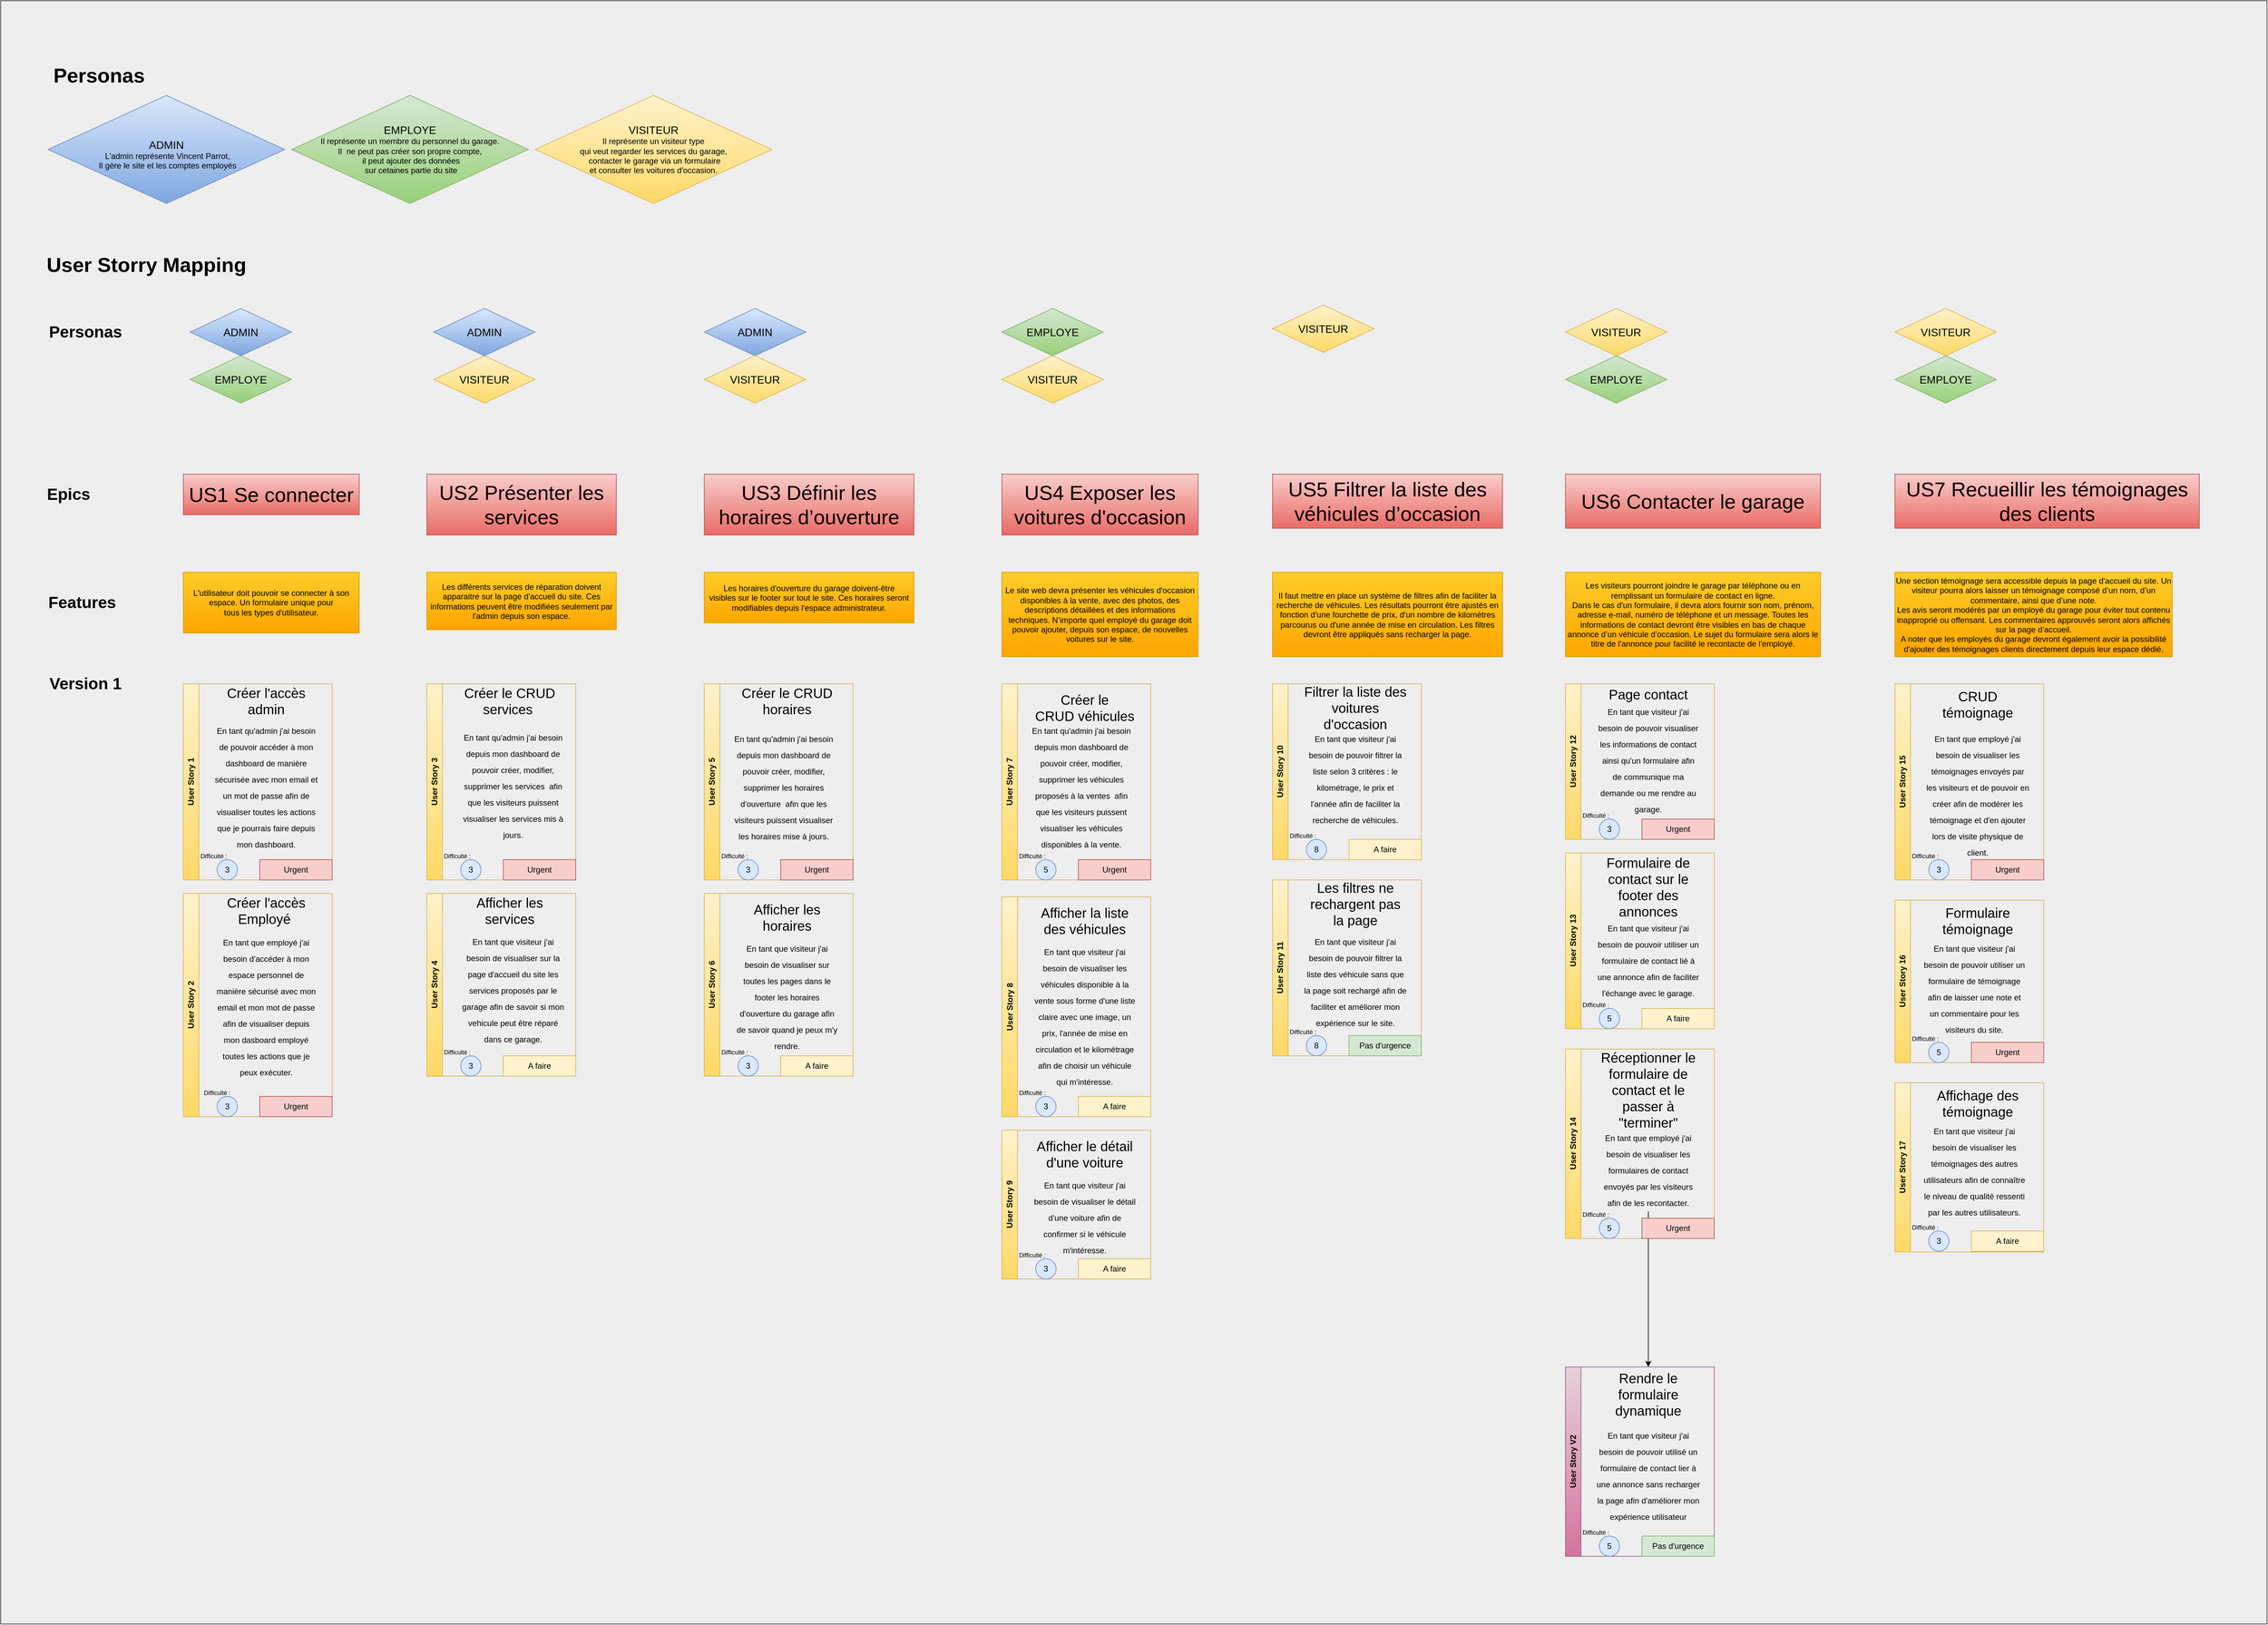 <mxfile>
    <diagram id="mETmnVZE57GePqD7Dpf7" name="Page-1">
        <mxGraphModel dx="1206" dy="596" grid="1" gridSize="10" guides="1" tooltips="1" connect="1" arrows="1" fold="1" page="1" pageScale="1" pageWidth="850" pageHeight="1100" math="0" shadow="0">
            <root>
                <mxCell id="0"/>
                <mxCell id="1" parent="0"/>
                <mxCell id="3" value="" style="whiteSpace=wrap;html=1;fillColor=#eeeeee;strokeColor=#36393d;" parent="1" vertex="1">
                    <mxGeometry x="-120" y="30" width="3350" height="2400" as="geometry"/>
                </mxCell>
                <mxCell id="2" value="Personas" style="text;html=1;fontSize=30;fontStyle=1;verticalAlign=middle;align=center;fontColor=#000000;" parent="1" vertex="1">
                    <mxGeometry x="-50" y="120" width="150" height="40" as="geometry"/>
                </mxCell>
                <mxCell id="4" value="&lt;font color=&quot;#000000&quot;&gt;&lt;br&gt;&lt;font style=&quot;font-size: 16px;&quot;&gt;ADMIN&lt;/font&gt;&lt;br&gt;&amp;nbsp;L'admin représente Vincent Parrot,&lt;br&gt;&amp;nbsp;Il gère le site et les comptes employés&lt;/font&gt;" style="rhombus;whiteSpace=wrap;html=1;fillColor=#dae8fc;gradientColor=#7ea6e0;strokeColor=#6c8ebf;" parent="1" vertex="1">
                    <mxGeometry x="-50" y="170" width="350" height="160" as="geometry"/>
                </mxCell>
                <mxCell id="5" value="&lt;font color=&quot;#000000&quot;&gt;&lt;font style=&quot;font-size: 16px;&quot;&gt;EMPLOYE&lt;/font&gt;&lt;br&gt;Il représente un membre du personnel du garage. &lt;br&gt;Il&amp;nbsp; ne peut pas créer son propre compte,&lt;br&gt;&amp;nbsp;il peut ajouter des données&lt;br&gt;&amp;nbsp;sur cetaines partie du site&lt;br&gt;&lt;/font&gt;" style="rhombus;whiteSpace=wrap;html=1;fillColor=#d5e8d4;gradientColor=#97d077;strokeColor=#82b366;" parent="1" vertex="1">
                    <mxGeometry x="310" y="170" width="350" height="160" as="geometry"/>
                </mxCell>
                <mxCell id="6" value="&lt;font color=&quot;#000000&quot;&gt;&lt;font style=&quot;font-size: 16px;&quot;&gt;VISITEUR&lt;/font&gt;&lt;br&gt;Il représente un visiteur type &lt;br&gt;qui veut regarder les services du garage,&lt;br&gt;&amp;nbsp;contacter le garage via un formulaire &lt;br&gt;et consulter les voitures d'occasion.&lt;br&gt;&lt;/font&gt;" style="rhombus;whiteSpace=wrap;html=1;fillColor=#fff2cc;gradientColor=#ffd966;strokeColor=#d6b656;" parent="1" vertex="1">
                    <mxGeometry x="670" y="170" width="350" height="160" as="geometry"/>
                </mxCell>
                <mxCell id="7" value="&lt;font color=&quot;#000000&quot;&gt;&lt;font style=&quot;font-size: 16px;&quot;&gt;ADMIN&lt;/font&gt;&lt;br&gt;&lt;/font&gt;" style="rhombus;whiteSpace=wrap;html=1;fillColor=#dae8fc;gradientColor=#7ea6e0;strokeColor=#6c8ebf;" parent="1" vertex="1">
                    <mxGeometry x="160" y="485" width="150" height="70" as="geometry"/>
                </mxCell>
                <mxCell id="8" value="&lt;font color=&quot;#000000&quot;&gt;&lt;font style=&quot;font-size: 16px;&quot;&gt;EMPLOYE&lt;/font&gt;&lt;br&gt;&lt;/font&gt;" style="rhombus;whiteSpace=wrap;html=1;fillColor=#d5e8d4;gradientColor=#97d077;strokeColor=#82b366;" parent="1" vertex="1">
                    <mxGeometry x="160" y="555" width="150" height="70" as="geometry"/>
                </mxCell>
                <mxCell id="9" value="&lt;font color=&quot;#000000&quot;&gt;&lt;font style=&quot;font-size: 16px;&quot;&gt;VISITEUR&lt;/font&gt;&lt;br&gt;&lt;/font&gt;" style="rhombus;whiteSpace=wrap;html=1;fillColor=#fff2cc;gradientColor=#ffd966;strokeColor=#d6b656;" parent="1" vertex="1">
                    <mxGeometry x="520" y="555" width="150" height="70" as="geometry"/>
                </mxCell>
                <mxCell id="10" value="User Storry Mapping" style="text;html=1;fontSize=30;fontStyle=1;verticalAlign=middle;align=center;fontColor=#000000;" parent="1" vertex="1">
                    <mxGeometry x="-50" y="400" width="290" height="40" as="geometry"/>
                </mxCell>
                <mxCell id="11" value="Personas" style="text;html=1;fontSize=24;fontStyle=1;verticalAlign=middle;align=center;fontColor=#000000;" parent="1" vertex="1">
                    <mxGeometry x="-50" y="500" width="110" height="40" as="geometry"/>
                </mxCell>
                <mxCell id="12" value="Epics" style="text;html=1;fontSize=24;fontStyle=1;verticalAlign=middle;align=center;fontColor=#000000;" parent="1" vertex="1">
                    <mxGeometry x="-50" y="740" width="60" height="40" as="geometry"/>
                </mxCell>
                <mxCell id="13" value="Features" style="text;html=1;fontSize=24;fontStyle=1;verticalAlign=middle;align=center;fontColor=#000000;" parent="1" vertex="1">
                    <mxGeometry x="-50" y="900" width="100" height="40" as="geometry"/>
                </mxCell>
                <mxCell id="14" value="Version 1" style="text;html=1;fontSize=24;fontStyle=1;verticalAlign=middle;align=center;fontColor=#000000;" parent="1" vertex="1">
                    <mxGeometry x="-50" y="1020" width="110" height="40" as="geometry"/>
                </mxCell>
                <mxCell id="16" value="US1 Se connecter" style="rounded=0;whiteSpace=wrap;html=1;fontSize=30;fillColor=#f8cecc;gradientColor=#ea6b66;strokeColor=#b85450;" parent="1" vertex="1">
                    <mxGeometry x="150" y="730" width="260" height="60" as="geometry"/>
                </mxCell>
                <mxCell id="19" value="L'utilisateur doit pouvoir se connecter à son espace. Un formulaire unique pour &#10;tous les types d'utilisateur." style="rounded=0;whiteSpace=wrap;fontSize=12;fillColor=#ffcd28;strokeColor=#d79b00;gradientColor=#ffa500;spacing=0;fontColor=#000000;" parent="1" vertex="1">
                    <mxGeometry x="150" y="875" width="260" height="90" as="geometry"/>
                </mxCell>
                <mxCell id="22" value="&lt;font color=&quot;#000000&quot;&gt;User Story 1&lt;/font&gt;" style="swimlane;horizontal=0;whiteSpace=wrap;html=1;fontSize=12;fillColor=#fff2cc;gradientColor=#ffd966;strokeColor=#d6b656;startSize=23;" parent="1" vertex="1">
                    <mxGeometry x="150" y="1040" width="220" height="290" as="geometry">
                        <mxRectangle x="200" y="1460" width="40" height="150" as="alternateBounds"/>
                    </mxGeometry>
                </mxCell>
                <mxCell id="24" value="Créer l'accès admin" style="text;html=1;strokeColor=none;fillColor=none;align=center;verticalAlign=middle;whiteSpace=wrap;rounded=0;fontSize=20;fontColor=#000000;" parent="22" vertex="1">
                    <mxGeometry x="45" width="155" height="50" as="geometry"/>
                </mxCell>
                <mxCell id="25" value="Urgent" style="rounded=0;whiteSpace=wrap;html=1;fontSize=12;fillColor=#f8cecc;strokeColor=#b85450;fontColor=#000000;" parent="22" vertex="1">
                    <mxGeometry x="113" y="260" width="107" height="30" as="geometry"/>
                </mxCell>
                <mxCell id="27" value="3" style="ellipse;whiteSpace=wrap;html=1;aspect=fixed;strokeColor=#6c8ebf;fontSize=12;fillColor=#dae8fc;fontColor=#000000;" parent="22" vertex="1">
                    <mxGeometry x="50" y="260" width="30" height="30" as="geometry"/>
                </mxCell>
                <mxCell id="28" value="Difficulté :" style="text;html=1;strokeColor=none;fillColor=none;align=center;verticalAlign=middle;whiteSpace=wrap;rounded=0;fontSize=9;fontColor=#000000;" parent="22" vertex="1">
                    <mxGeometry x="15" y="240" width="60" height="30" as="geometry"/>
                </mxCell>
                <mxCell id="30" value="&lt;font style=&quot;font-size: 12px;&quot;&gt;En tant qu'admin j'ai besoin de pouvoir accéder à mon dashboard de manière sécurisée avec mon email et un mot de passe afin de visualiser toutes les actions que je pourrais faire depuis mon dashboard.&lt;/font&gt;" style="text;html=1;strokeColor=none;fillColor=none;align=center;verticalAlign=middle;whiteSpace=wrap;rounded=0;fontSize=20;fontColor=#000000;" parent="22" vertex="1">
                    <mxGeometry x="45" y="60" width="155" height="180" as="geometry"/>
                </mxCell>
                <mxCell id="37" value="&lt;font&gt;User Story 2&lt;/font&gt;" style="swimlane;horizontal=0;whiteSpace=wrap;html=1;fontSize=12;fillColor=#fff2cc;gradientColor=#ffd966;strokeColor=#d6b656;startSize=23;fontColor=#000000;" parent="1" vertex="1">
                    <mxGeometry x="150" y="1350" width="220" height="330" as="geometry">
                        <mxRectangle x="200" y="1460" width="40" height="150" as="alternateBounds"/>
                    </mxGeometry>
                </mxCell>
                <mxCell id="38" value="Créer l'accès Employé&amp;nbsp;" style="text;html=1;strokeColor=none;fillColor=none;align=center;verticalAlign=middle;whiteSpace=wrap;rounded=0;fontSize=20;fontColor=#000000;" parent="37" vertex="1">
                    <mxGeometry x="45" width="155" height="50" as="geometry"/>
                </mxCell>
                <mxCell id="40" value="3" style="ellipse;whiteSpace=wrap;html=1;aspect=fixed;strokeColor=#6c8ebf;fontSize=12;fillColor=#dae8fc;fontColor=#000000;" parent="37" vertex="1">
                    <mxGeometry x="50" y="300" width="30" height="30" as="geometry"/>
                </mxCell>
                <mxCell id="41" value="Difficulté :" style="text;html=1;strokeColor=none;fillColor=none;align=center;verticalAlign=middle;whiteSpace=wrap;rounded=0;fontSize=9;fontColor=#000000;" parent="37" vertex="1">
                    <mxGeometry x="20" y="280" width="60" height="30" as="geometry"/>
                </mxCell>
                <mxCell id="42" value="&lt;font style=&quot;font-size: 12px;&quot;&gt;En tant que employé j'ai besoin d'accéder à mon espace personnel de manière sécurisé avec mon email et mon mot de passe afin de visualiser depuis mon dasboard employé toutes les actions que je peux exécuter.&lt;/font&gt;" style="text;html=1;strokeColor=none;fillColor=none;align=center;verticalAlign=middle;whiteSpace=wrap;rounded=0;fontSize=20;fontColor=#000000;" parent="37" vertex="1">
                    <mxGeometry x="45" y="60" width="155" height="210" as="geometry"/>
                </mxCell>
                <mxCell id="43" value="US2 Présenter les services" style="rounded=0;whiteSpace=wrap;html=1;fontSize=30;fillColor=#f8cecc;gradientColor=#ea6b66;strokeColor=#b85450;" parent="1" vertex="1">
                    <mxGeometry x="510" y="730" width="280" height="90" as="geometry"/>
                </mxCell>
                <mxCell id="45" value="Les différents services de réparation doivent apparaitre sur la page d'accueil du site. Ces informations peuvent être modifiées seulement par l'admin depuis son espace." style="rounded=0;whiteSpace=wrap;fontSize=12;fillColor=#ffcd28;strokeColor=#d79b00;gradientColor=#ffa500;spacing=0;fontColor=#000000;" parent="1" vertex="1">
                    <mxGeometry x="510" y="875" width="280" height="85" as="geometry"/>
                </mxCell>
                <mxCell id="46" value="&lt;font color=&quot;#000000&quot;&gt;User Story 3&lt;br&gt;&lt;/font&gt;" style="swimlane;horizontal=0;whiteSpace=wrap;html=1;fontSize=12;fillColor=#fff2cc;gradientColor=#ffd966;strokeColor=#d6b656;startSize=23;" parent="1" vertex="1">
                    <mxGeometry x="510" y="1040" width="220" height="290" as="geometry">
                        <mxRectangle x="200" y="1460" width="40" height="150" as="alternateBounds"/>
                    </mxGeometry>
                </mxCell>
                <mxCell id="47" value="Créer le CRUD services&amp;nbsp;" style="text;html=1;strokeColor=none;fillColor=none;align=center;verticalAlign=middle;whiteSpace=wrap;rounded=0;fontSize=20;fontColor=#000000;" parent="46" vertex="1">
                    <mxGeometry x="45" width="155" height="50" as="geometry"/>
                </mxCell>
                <mxCell id="49" value="3" style="ellipse;whiteSpace=wrap;html=1;aspect=fixed;strokeColor=#6c8ebf;fontSize=12;fillColor=#dae8fc;fontColor=#000000;" parent="46" vertex="1">
                    <mxGeometry x="50" y="260" width="30" height="30" as="geometry"/>
                </mxCell>
                <mxCell id="50" value="Difficulté :" style="text;html=1;strokeColor=none;fillColor=none;align=center;verticalAlign=middle;whiteSpace=wrap;rounded=0;fontSize=9;fontColor=#000000;" parent="46" vertex="1">
                    <mxGeometry x="15" y="240" width="60" height="30" as="geometry"/>
                </mxCell>
                <mxCell id="70" value="&lt;font color=&quot;#000000&quot;&gt;User Story 4&lt;br&gt;&lt;/font&gt;" style="swimlane;horizontal=0;whiteSpace=wrap;html=1;fontSize=12;fillColor=#fff2cc;gradientColor=#ffd966;strokeColor=#d6b656;startSize=23;" parent="1" vertex="1">
                    <mxGeometry x="510" y="1350" width="220" height="270" as="geometry">
                        <mxRectangle x="200" y="1460" width="40" height="150" as="alternateBounds"/>
                    </mxGeometry>
                </mxCell>
                <mxCell id="71" value="Afficher les services" style="text;html=1;strokeColor=none;fillColor=none;align=center;verticalAlign=middle;whiteSpace=wrap;rounded=0;fontSize=20;fontColor=#000000;" parent="70" vertex="1">
                    <mxGeometry x="45" width="155" height="50" as="geometry"/>
                </mxCell>
                <mxCell id="73" value="3" style="ellipse;whiteSpace=wrap;html=1;aspect=fixed;strokeColor=#6c8ebf;fontSize=12;fillColor=#dae8fc;fontColor=#000000;" parent="70" vertex="1">
                    <mxGeometry x="50" y="240" width="30" height="30" as="geometry"/>
                </mxCell>
                <mxCell id="74" value="Difficulté :" style="text;html=1;strokeColor=none;fillColor=none;align=center;verticalAlign=middle;whiteSpace=wrap;rounded=0;fontSize=9;fontColor=#000000;" parent="70" vertex="1">
                    <mxGeometry x="15" y="220" width="60" height="30" as="geometry"/>
                </mxCell>
                <mxCell id="76" value="&lt;font color=&quot;#000000&quot;&gt;User Story 5&lt;br&gt;&lt;/font&gt;" style="swimlane;horizontal=0;whiteSpace=wrap;html=1;fontSize=12;fillColor=#fff2cc;gradientColor=#ffd966;strokeColor=#d6b656;startSize=23;" parent="1" vertex="1">
                    <mxGeometry x="920" y="1040" width="220" height="290" as="geometry">
                        <mxRectangle x="200" y="1460" width="40" height="150" as="alternateBounds"/>
                    </mxGeometry>
                </mxCell>
                <mxCell id="77" value="Créer le CRUD horaires" style="text;html=1;strokeColor=none;fillColor=none;align=center;verticalAlign=middle;whiteSpace=wrap;rounded=0;fontSize=20;fontColor=#000000;" parent="76" vertex="1">
                    <mxGeometry x="45" width="155" height="50" as="geometry"/>
                </mxCell>
                <mxCell id="78" value="Urgent" style="rounded=0;whiteSpace=wrap;html=1;fontSize=12;fillColor=#f8cecc;strokeColor=#b85450;fontColor=#000000;" parent="76" vertex="1">
                    <mxGeometry x="113" y="260" width="107" height="30" as="geometry"/>
                </mxCell>
                <mxCell id="79" value="3" style="ellipse;whiteSpace=wrap;html=1;aspect=fixed;strokeColor=#6c8ebf;fontSize=12;fillColor=#dae8fc;fontColor=#000000;" parent="76" vertex="1">
                    <mxGeometry x="50" y="260" width="30" height="30" as="geometry"/>
                </mxCell>
                <mxCell id="80" value="Difficulté :" style="text;html=1;strokeColor=none;fillColor=none;align=center;verticalAlign=middle;whiteSpace=wrap;rounded=0;fontSize=9;fontColor=#000000;" parent="76" vertex="1">
                    <mxGeometry x="15" y="240" width="60" height="30" as="geometry"/>
                </mxCell>
                <mxCell id="166" value="&lt;font style=&quot;font-size: 12px;&quot;&gt;En tant qu'admin j'ai besoin depuis mon dashboard de pouvoir créer, modifier, supprimer les horaires d'ouverture&amp;nbsp; afin que les visiteurs puissent visualiser les horaires mise à jours.&lt;/font&gt;" style="text;html=1;strokeColor=none;fillColor=none;align=center;verticalAlign=top;whiteSpace=wrap;rounded=0;fontSize=20;fontColor=#000000;" parent="76" vertex="1">
                    <mxGeometry x="40" y="60" width="155" height="175" as="geometry"/>
                </mxCell>
                <mxCell id="82" value="US3&amp;nbsp;Définir les horaires d’ouverture" style="rounded=0;whiteSpace=wrap;html=1;fontSize=30;fillColor=#f8cecc;gradientColor=#ea6b66;strokeColor=#b85450;" parent="1" vertex="1">
                    <mxGeometry x="920" y="730" width="310" height="90" as="geometry"/>
                </mxCell>
                <mxCell id="84" value="Les horaires d'ouverture du garage doivent-être &#10;visibles sur le footer sur tout le site. Ces horaires seront modifiables depuis l'espace administrateur." style="rounded=0;whiteSpace=wrap;fontSize=12;fillColor=#ffcd28;strokeColor=#d79b00;gradientColor=#ffa500;spacing=0;fontColor=#000000;" parent="1" vertex="1">
                    <mxGeometry x="920" y="875" width="310" height="75" as="geometry"/>
                </mxCell>
                <mxCell id="85" value="&lt;font color=&quot;#000000&quot;&gt;User Story 6&lt;/font&gt;" style="swimlane;horizontal=0;whiteSpace=wrap;html=1;fontSize=12;fillColor=#fff2cc;gradientColor=#ffd966;strokeColor=#d6b656;startSize=23;fontFamily=Helvetica;fontColor=rgb(240, 240, 240);" parent="1" vertex="1">
                    <mxGeometry x="920" y="1350" width="220" height="270" as="geometry">
                        <mxRectangle x="920" y="1040" width="40" height="150" as="alternateBounds"/>
                    </mxGeometry>
                </mxCell>
                <mxCell id="86" value="Afficher les horaires" style="text;html=1;strokeColor=none;fillColor=none;align=center;verticalAlign=middle;whiteSpace=wrap;rounded=0;fontSize=20;fontColor=#000000;fontFamily=Helvetica;startSize=23;" parent="85" vertex="1">
                    <mxGeometry x="45" width="155" height="70" as="geometry"/>
                </mxCell>
                <mxCell id="167" value="&lt;font style=&quot;font-size: 12px;&quot;&gt;En tant que visiteur j'ai besoin de visualiser sur toutes les pages dans le footer les horaires d'ouverture du garage afin de savoir quand je peux m'y rendre.&lt;/font&gt;" style="text;html=1;strokeColor=none;fillColor=none;align=center;verticalAlign=top;whiteSpace=wrap;rounded=0;fontSize=20;fontColor=#000000;" parent="85" vertex="1">
                    <mxGeometry x="45" y="60" width="155" height="180" as="geometry"/>
                </mxCell>
                <mxCell id="92" value="&lt;font color=&quot;#000000&quot;&gt;User Story 7&lt;/font&gt;" style="swimlane;horizontal=0;whiteSpace=wrap;html=1;fontSize=12;fillColor=#fff2cc;gradientColor=#ffd966;strokeColor=#d6b656;startSize=23;fontFamily=Helvetica;fontColor=rgb(240, 240, 240);" parent="1" vertex="1">
                    <mxGeometry x="1360" y="1040" width="220" height="290" as="geometry">
                        <mxRectangle x="920" y="1040" width="40" height="150" as="alternateBounds"/>
                    </mxGeometry>
                </mxCell>
                <mxCell id="93" value="Créer le CRUD&amp;nbsp;&lt;span style=&quot;background-color: initial;&quot;&gt;véhicules&lt;/span&gt;" style="text;html=1;strokeColor=none;fillColor=none;align=center;verticalAlign=middle;whiteSpace=wrap;rounded=0;fontSize=20;fontColor=#000000;fontFamily=Helvetica;startSize=23;" parent="92" vertex="1">
                    <mxGeometry x="45" width="155" height="70" as="geometry"/>
                </mxCell>
                <mxCell id="94" value="Urgent" style="rounded=0;whiteSpace=wrap;html=1;fontSize=12;fillColor=#f8cecc;strokeColor=#b85450;fontColor=#000000;fontFamily=Helvetica;startSize=23;" parent="92" vertex="1">
                    <mxGeometry x="113" y="260" width="107" height="30" as="geometry"/>
                </mxCell>
                <mxCell id="95" value="5" style="ellipse;whiteSpace=wrap;html=1;aspect=fixed;strokeColor=#6c8ebf;fontSize=12;fillColor=#dae8fc;fontColor=#000000;fontFamily=Helvetica;startSize=23;" parent="92" vertex="1">
                    <mxGeometry x="50" y="260" width="30" height="30" as="geometry"/>
                </mxCell>
                <mxCell id="96" value="Difficulté :" style="text;html=1;strokeColor=none;fillColor=none;align=center;verticalAlign=middle;whiteSpace=wrap;rounded=0;fontSize=9;fontColor=#000000;fontFamily=Helvetica;startSize=23;" parent="92" vertex="1">
                    <mxGeometry x="15" y="240" width="60" height="30" as="geometry"/>
                </mxCell>
                <mxCell id="104" value="US4&amp;nbsp;Exposer les voitures d'occasion" style="rounded=0;whiteSpace=wrap;html=1;fontSize=30;fillColor=#f8cecc;gradientColor=#ea6b66;strokeColor=#b85450;" parent="1" vertex="1">
                    <mxGeometry x="1360" y="730" width="290" height="90" as="geometry"/>
                </mxCell>
                <mxCell id="107" value="Le site web devra présenter les véhicules d'occasion disponibles à la vente, avec des photos, des descriptions détaillées et des informations techniques. N’importe quel employé du garage doit pouvoir ajouter, depuis son espace, de nouvelles voitures sur le site." style="rounded=0;whiteSpace=wrap;fontSize=12;fillColor=#ffcd28;strokeColor=#d79b00;gradientColor=#ffa500;spacing=0;fontColor=#000000;spacingLeft=2;spacingRight=2;" parent="1" vertex="1">
                    <mxGeometry x="1360" y="875" width="290" height="125" as="geometry"/>
                </mxCell>
                <mxCell id="139" value="US5 Filtrer la liste des véhicules d’occasion" style="rounded=0;whiteSpace=wrap;html=1;fontSize=30;fillColor=#f8cecc;gradientColor=#ea6b66;strokeColor=#b85450;" parent="1" vertex="1">
                    <mxGeometry x="1760" y="730" width="340" height="80" as="geometry"/>
                </mxCell>
                <mxCell id="140" value="&lt;font color=&quot;#000000&quot;&gt;&lt;font style=&quot;font-size: 16px;&quot;&gt;VISITEUR&lt;/font&gt;&lt;br&gt;&lt;/font&gt;" style="rhombus;whiteSpace=wrap;html=1;fillColor=#fff2cc;gradientColor=#ffd966;strokeColor=#d6b656;" parent="1" vertex="1">
                    <mxGeometry x="1760" y="480" width="150" height="70" as="geometry"/>
                </mxCell>
                <mxCell id="141" value="Il faut mettre en place un système de filtres afin de faciliter la recherche de véhicules. Les résultats pourront être ajustés en fonction d'une fourchette de prix, d'un nombre de kilomètres parcourus ou d'une année de mise en circulation. Les filtres devront être appliqués sans recharger la page." style="rounded=0;whiteSpace=wrap;fontSize=12;fillColor=#ffcd28;strokeColor=#d79b00;gradientColor=#ffa500;spacing=0;fontColor=#000000;spacingLeft=2;spacingRight=2;" parent="1" vertex="1">
                    <mxGeometry x="1760" y="875" width="340" height="125" as="geometry"/>
                </mxCell>
                <mxCell id="162" value="&lt;font color=&quot;#000000&quot;&gt;&lt;font style=&quot;font-size: 16px;&quot;&gt;ADMIN&lt;/font&gt;&lt;br&gt;&lt;/font&gt;" style="rhombus;whiteSpace=wrap;html=1;fillColor=#dae8fc;gradientColor=#7ea6e0;strokeColor=#6c8ebf;" parent="1" vertex="1">
                    <mxGeometry x="520" y="485" width="150" height="70" as="geometry"/>
                </mxCell>
                <mxCell id="51" value="&lt;font style=&quot;font-size: 12px;&quot;&gt;En tant qu'admin j'ai besoin depuis mon dashboard de pouvoir créer, modifier, supprimer les services&amp;nbsp; afin que les visiteurs puissent visualiser les services mis à jours.&lt;/font&gt;" style="text;html=1;strokeColor=none;fillColor=none;align=center;verticalAlign=top;whiteSpace=wrap;rounded=0;fontSize=20;fontColor=#000000;" parent="1" vertex="1">
                    <mxGeometry x="560" y="1097.5" width="155" height="175" as="geometry"/>
                </mxCell>
                <mxCell id="164" value="Urgent" style="rounded=0;whiteSpace=wrap;html=1;fontSize=12;fillColor=#f8cecc;strokeColor=#b85450;fontColor=#000000;" parent="1" vertex="1">
                    <mxGeometry x="623" y="1300" width="107" height="30" as="geometry"/>
                </mxCell>
                <mxCell id="165" value="&lt;font color=&quot;#000000&quot;&gt;A faire&lt;/font&gt;" style="rounded=0;whiteSpace=wrap;html=1;fontSize=12;fillColor=#fff2cc;strokeColor=#d6b656;" parent="1" vertex="1">
                    <mxGeometry x="623" y="1590" width="107" height="30" as="geometry"/>
                </mxCell>
                <mxCell id="75" value="&lt;font style=&quot;font-size: 12px;&quot;&gt;En tant que visiteur j'ai besoin de visualiser sur la page d'accueil du site les services proposés par le garage afin de savoir si mon vehicule peut être réparé dans ce garage.&lt;/font&gt;" style="text;html=1;strokeColor=none;fillColor=none;align=center;verticalAlign=top;whiteSpace=wrap;rounded=0;fontSize=20;fontColor=#000000;" parent="1" vertex="1">
                    <mxGeometry x="560" y="1400" width="155" height="180" as="geometry"/>
                </mxCell>
                <mxCell id="88" value="3" style="ellipse;whiteSpace=wrap;html=1;aspect=fixed;strokeColor=#6c8ebf;fontSize=12;fillColor=#dae8fc;fontColor=#000000;fontFamily=Helvetica;startSize=23;" parent="1" vertex="1">
                    <mxGeometry x="970" y="1590" width="30" height="30" as="geometry"/>
                </mxCell>
                <mxCell id="89" value="Difficulté :" style="text;html=1;strokeColor=none;fillColor=none;align=center;verticalAlign=middle;whiteSpace=wrap;rounded=0;fontSize=9;fontColor=#000000;fontFamily=Helvetica;startSize=23;" parent="1" vertex="1">
                    <mxGeometry x="935" y="1570" width="60" height="30" as="geometry"/>
                </mxCell>
                <mxCell id="169" value="&lt;font color=&quot;#000000&quot;&gt;A faire&lt;/font&gt;" style="rounded=0;whiteSpace=wrap;html=1;fontSize=12;fillColor=#fff2cc;strokeColor=#d6b656;" parent="1" vertex="1">
                    <mxGeometry x="1033" y="1590" width="107" height="30" as="geometry"/>
                </mxCell>
                <mxCell id="170" value="&lt;font color=&quot;#000000&quot;&gt;&lt;font style=&quot;font-size: 16px;&quot;&gt;ADMIN&lt;/font&gt;&lt;br&gt;&lt;/font&gt;" style="rhombus;whiteSpace=wrap;html=1;fillColor=#dae8fc;gradientColor=#7ea6e0;strokeColor=#6c8ebf;" parent="1" vertex="1">
                    <mxGeometry x="920" y="485" width="150" height="70" as="geometry"/>
                </mxCell>
                <mxCell id="171" value="&lt;font color=&quot;#000000&quot;&gt;&lt;font style=&quot;font-size: 16px;&quot;&gt;VISITEUR&lt;/font&gt;&lt;br&gt;&lt;/font&gt;" style="rhombus;whiteSpace=wrap;html=1;fillColor=#fff2cc;gradientColor=#ffd966;strokeColor=#d6b656;" parent="1" vertex="1">
                    <mxGeometry x="920" y="555" width="150" height="70" as="geometry"/>
                </mxCell>
                <mxCell id="172" value="&lt;font color=&quot;#000000&quot;&gt;&lt;font style=&quot;font-size: 16px;&quot;&gt;EMPLOYE&lt;/font&gt;&lt;br&gt;&lt;/font&gt;" style="rhombus;whiteSpace=wrap;html=1;fillColor=#d5e8d4;gradientColor=#97d077;strokeColor=#82b366;" parent="1" vertex="1">
                    <mxGeometry x="1360" y="485" width="150" height="70" as="geometry"/>
                </mxCell>
                <mxCell id="173" value="&lt;font color=&quot;#000000&quot;&gt;&lt;font style=&quot;font-size: 16px;&quot;&gt;VISITEUR&lt;/font&gt;&lt;br&gt;&lt;/font&gt;" style="rhombus;whiteSpace=wrap;html=1;fillColor=#fff2cc;gradientColor=#ffd966;strokeColor=#d6b656;" parent="1" vertex="1">
                    <mxGeometry x="1360" y="555" width="150" height="70" as="geometry"/>
                </mxCell>
                <mxCell id="174" value="&lt;font style=&quot;font-size: 12px;&quot;&gt;En tant qu'admin j'ai besoin depuis mon dashboard de pouvoir créer, modifier, supprimer les véhicules proposés à la ventes&amp;nbsp; afin que les visiteurs puissent visualiser les véhicules disponibles à la vente.&lt;/font&gt;" style="text;html=1;strokeColor=none;fillColor=none;align=center;verticalAlign=top;whiteSpace=wrap;rounded=0;fontSize=20;fontColor=#000000;" parent="1" vertex="1">
                    <mxGeometry x="1400" y="1087.5" width="155" height="212.5" as="geometry"/>
                </mxCell>
                <mxCell id="175" value="&lt;font color=&quot;#000000&quot;&gt;User Story 8&lt;/font&gt;" style="swimlane;horizontal=0;whiteSpace=wrap;html=1;fontSize=12;fillColor=#fff2cc;gradientColor=#ffd966;strokeColor=#d6b656;startSize=23;fontFamily=Helvetica;fontColor=rgb(240, 240, 240);" parent="1" vertex="1">
                    <mxGeometry x="1360" y="1355" width="220" height="325" as="geometry">
                        <mxRectangle x="920" y="1040" width="40" height="150" as="alternateBounds"/>
                    </mxGeometry>
                </mxCell>
                <mxCell id="176" value="Afficher la liste des véhicules" style="text;html=1;strokeColor=none;fillColor=none;align=center;verticalAlign=middle;whiteSpace=wrap;rounded=0;fontSize=20;fontColor=#000000;fontFamily=Helvetica;startSize=23;" parent="175" vertex="1">
                    <mxGeometry x="45" width="155" height="70" as="geometry"/>
                </mxCell>
                <mxCell id="177" value="&lt;font style=&quot;font-size: 12px;&quot;&gt;En tant que visiteur j'ai besoin de visualiser les véhicules disponible à la vente sous forme d'une liste claire avec une image, un prix, l'année de mise en circulation et le kilométrage afin de choisir un véhicule qui m'intéresse.&lt;/font&gt;" style="text;html=1;strokeColor=none;fillColor=none;align=center;verticalAlign=top;whiteSpace=wrap;rounded=0;fontSize=20;fontColor=#000000;" parent="175" vertex="1">
                    <mxGeometry x="45" y="60" width="155" height="230" as="geometry"/>
                </mxCell>
                <mxCell id="178" value="3" style="ellipse;whiteSpace=wrap;html=1;aspect=fixed;strokeColor=#6c8ebf;fontSize=12;fillColor=#dae8fc;fontColor=#000000;fontFamily=Helvetica;startSize=23;" parent="1" vertex="1">
                    <mxGeometry x="1410" y="1650" width="30" height="30" as="geometry"/>
                </mxCell>
                <mxCell id="179" value="Difficulté :" style="text;html=1;strokeColor=none;fillColor=none;align=center;verticalAlign=middle;whiteSpace=wrap;rounded=0;fontSize=9;fontColor=#000000;fontFamily=Helvetica;startSize=23;" parent="1" vertex="1">
                    <mxGeometry x="1375" y="1630" width="60" height="30" as="geometry"/>
                </mxCell>
                <mxCell id="180" value="&lt;font color=&quot;#000000&quot;&gt;A faire&lt;/font&gt;" style="rounded=0;whiteSpace=wrap;html=1;fontSize=12;fillColor=#fff2cc;strokeColor=#d6b656;" parent="1" vertex="1">
                    <mxGeometry x="1473" y="1650" width="107" height="30" as="geometry"/>
                </mxCell>
                <mxCell id="181" value="&lt;font color=&quot;#000000&quot;&gt;User Story 9&lt;/font&gt;" style="swimlane;horizontal=0;whiteSpace=wrap;html=1;fontSize=12;fillColor=#fff2cc;gradientColor=#ffd966;strokeColor=#d6b656;startSize=23;fontFamily=Helvetica;fontColor=rgb(240, 240, 240);" parent="1" vertex="1">
                    <mxGeometry x="1360" y="1700" width="220" height="220" as="geometry">
                        <mxRectangle x="920" y="1040" width="40" height="150" as="alternateBounds"/>
                    </mxGeometry>
                </mxCell>
                <mxCell id="182" value="Afficher le détail d'une voiture" style="text;html=1;strokeColor=none;fillColor=none;align=center;verticalAlign=middle;whiteSpace=wrap;rounded=0;fontSize=20;fontColor=#000000;fontFamily=Helvetica;startSize=23;" parent="181" vertex="1">
                    <mxGeometry x="45" width="155" height="70" as="geometry"/>
                </mxCell>
                <mxCell id="183" value="&lt;font style=&quot;font-size: 12px;&quot;&gt;En tant que visiteur j'ai besoin de visualiser le détail d'une voiture afin de confirmer si le véhicule m'intéresse.&lt;/font&gt;" style="text;html=1;strokeColor=none;fillColor=none;align=center;verticalAlign=top;whiteSpace=wrap;rounded=0;fontSize=20;fontColor=#000000;" parent="181" vertex="1">
                    <mxGeometry x="45" y="60" width="155" height="130" as="geometry"/>
                </mxCell>
                <mxCell id="184" value="3" style="ellipse;whiteSpace=wrap;html=1;aspect=fixed;strokeColor=#6c8ebf;fontSize=12;fillColor=#dae8fc;fontColor=#000000;fontFamily=Helvetica;startSize=23;" parent="1" vertex="1">
                    <mxGeometry x="1410" y="1890" width="30" height="30" as="geometry"/>
                </mxCell>
                <mxCell id="185" value="Difficulté :" style="text;html=1;strokeColor=none;fillColor=none;align=center;verticalAlign=middle;whiteSpace=wrap;rounded=0;fontSize=9;fontColor=#000000;fontFamily=Helvetica;startSize=23;" parent="1" vertex="1">
                    <mxGeometry x="1375" y="1870" width="60" height="30" as="geometry"/>
                </mxCell>
                <mxCell id="186" value="&lt;font color=&quot;#000000&quot;&gt;A faire&lt;/font&gt;" style="rounded=0;whiteSpace=wrap;html=1;fontSize=12;fillColor=#fff2cc;strokeColor=#d6b656;" parent="1" vertex="1">
                    <mxGeometry x="1473" y="1890" width="107" height="30" as="geometry"/>
                </mxCell>
                <mxCell id="187" value="&lt;font color=&quot;#000000&quot;&gt;User Story 10&lt;/font&gt;" style="swimlane;horizontal=0;whiteSpace=wrap;html=1;fontSize=12;fillColor=#fff2cc;gradientColor=#ffd966;strokeColor=#d6b656;startSize=23;fontFamily=Helvetica;fontColor=rgb(240, 240, 240);" parent="1" vertex="1">
                    <mxGeometry x="1760" y="1040" width="220" height="260" as="geometry">
                        <mxRectangle x="1760" y="1040" width="40" height="150" as="alternateBounds"/>
                    </mxGeometry>
                </mxCell>
                <mxCell id="188" value="Filtrer la liste des voitures d'occasion" style="text;html=1;strokeColor=none;fillColor=none;align=center;verticalAlign=middle;whiteSpace=wrap;rounded=0;fontSize=20;fontColor=#000000;fontFamily=Helvetica;startSize=23;" parent="187" vertex="1">
                    <mxGeometry x="45" width="155" height="70" as="geometry"/>
                </mxCell>
                <mxCell id="189" value="&lt;font style=&quot;font-size: 12px;&quot;&gt;En tant que visiteur j'ai besoin de pouvoir filtrer la liste selon 3 critères : le kilométrage, le prix et l'année afin de faciliter la recherche de véhicules.&lt;/font&gt;" style="text;html=1;strokeColor=none;fillColor=none;align=center;verticalAlign=top;whiteSpace=wrap;rounded=0;fontSize=20;fontColor=#000000;" parent="187" vertex="1">
                    <mxGeometry x="45" y="60" width="155" height="160" as="geometry"/>
                </mxCell>
                <mxCell id="190" value="8" style="ellipse;whiteSpace=wrap;html=1;aspect=fixed;strokeColor=#6c8ebf;fontSize=12;fillColor=#dae8fc;fontColor=#000000;fontFamily=Helvetica;startSize=23;" parent="1" vertex="1">
                    <mxGeometry x="1810" y="1270" width="30" height="30" as="geometry"/>
                </mxCell>
                <mxCell id="191" value="Difficulté :" style="text;html=1;strokeColor=none;fillColor=none;align=center;verticalAlign=middle;whiteSpace=wrap;rounded=0;fontSize=9;fontColor=#000000;fontFamily=Helvetica;startSize=23;" parent="1" vertex="1">
                    <mxGeometry x="1775" y="1250" width="60" height="30" as="geometry"/>
                </mxCell>
                <mxCell id="192" value="&lt;font color=&quot;#000000&quot;&gt;A faire&lt;/font&gt;" style="rounded=0;whiteSpace=wrap;html=1;fontSize=12;fillColor=#fff2cc;strokeColor=#d6b656;" parent="1" vertex="1">
                    <mxGeometry x="1873" y="1270" width="107" height="30" as="geometry"/>
                </mxCell>
                <mxCell id="193" value="&lt;font color=&quot;#000000&quot;&gt;User Story 11&lt;/font&gt;" style="swimlane;horizontal=0;whiteSpace=wrap;html=1;fontSize=12;fillColor=#fff2cc;gradientColor=#ffd966;strokeColor=#d6b656;startSize=23;fontFamily=Helvetica;fontColor=rgb(240, 240, 240);" parent="1" vertex="1">
                    <mxGeometry x="1760" y="1330" width="220" height="260" as="geometry">
                        <mxRectangle x="920" y="1040" width="40" height="150" as="alternateBounds"/>
                    </mxGeometry>
                </mxCell>
                <mxCell id="194" value="Les filtres ne rechargent pas la page" style="text;html=1;strokeColor=none;fillColor=none;align=center;verticalAlign=middle;whiteSpace=wrap;rounded=0;fontSize=20;fontColor=#000000;fontFamily=Helvetica;startSize=23;" parent="193" vertex="1">
                    <mxGeometry x="45" width="155" height="70" as="geometry"/>
                </mxCell>
                <mxCell id="195" value="&lt;font style=&quot;font-size: 12px;&quot;&gt;En tant que visiteur j'ai besoin de pouvoir filtrer la liste des véhicule sans que la page soit rechargé afin de faciliter et améliorer mon expérience sur le site.&lt;/font&gt;" style="text;html=1;strokeColor=none;fillColor=none;align=center;verticalAlign=top;whiteSpace=wrap;rounded=0;fontSize=20;fontColor=#000000;" parent="193" vertex="1">
                    <mxGeometry x="45" y="70" width="155" height="160" as="geometry"/>
                </mxCell>
                <mxCell id="196" value="Pas d'urgence" style="rounded=0;whiteSpace=wrap;html=1;fontSize=12;fillColor=#d5e8d4;strokeColor=#82b366;fontFamily=Helvetica;startSize=23;fontColor=#000000;" parent="1" vertex="1">
                    <mxGeometry x="1873" y="1560" width="107" height="30" as="geometry"/>
                </mxCell>
                <mxCell id="197" value="8" style="ellipse;whiteSpace=wrap;html=1;aspect=fixed;strokeColor=#6c8ebf;fontSize=12;fillColor=#dae8fc;fontColor=#000000;fontFamily=Helvetica;startSize=23;" parent="1" vertex="1">
                    <mxGeometry x="1810" y="1560" width="30" height="30" as="geometry"/>
                </mxCell>
                <mxCell id="198" value="Difficulté :" style="text;html=1;strokeColor=none;fillColor=none;align=center;verticalAlign=middle;whiteSpace=wrap;rounded=0;fontSize=9;fontColor=#000000;fontFamily=Helvetica;startSize=23;" parent="1" vertex="1">
                    <mxGeometry x="1775" y="1540" width="60" height="30" as="geometry"/>
                </mxCell>
                <mxCell id="199" value="US6&amp;nbsp;Contacter le garage" style="rounded=0;whiteSpace=wrap;html=1;fontSize=30;fillColor=#f8cecc;gradientColor=#ea6b66;strokeColor=#b85450;" parent="1" vertex="1">
                    <mxGeometry x="2193" y="730" width="377" height="80" as="geometry"/>
                </mxCell>
                <mxCell id="200" value="Les visiteurs pourront joindre le garage par téléphone ou en remplissant un formulaire de contact en ligne.&#10;Dans le cas d'un formulaire, il devra alors fournir son nom, prénom, adresse e-mail, numéro de téléphone et un message. Toutes les informations de contact devront être visibles en bas de chaque annonce d’un véhicule d’occasion. Le sujet du formulaire sera alors le titre de l'annonce pour facilité le recontacte de l'employé." style="rounded=0;whiteSpace=wrap;fontSize=12;fillColor=#ffcd28;strokeColor=#d79b00;gradientColor=#ffa500;spacing=0;fontColor=#000000;spacingLeft=2;spacingRight=2;" parent="1" vertex="1">
                    <mxGeometry x="2193" y="875" width="377" height="125" as="geometry"/>
                </mxCell>
                <mxCell id="201" value="&lt;font color=&quot;#000000&quot;&gt;&lt;font style=&quot;font-size: 16px;&quot;&gt;VISITEUR&lt;/font&gt;&lt;br&gt;&lt;/font&gt;" style="rhombus;whiteSpace=wrap;html=1;fillColor=#fff2cc;gradientColor=#ffd966;strokeColor=#d6b656;" parent="1" vertex="1">
                    <mxGeometry x="2193" y="485" width="150" height="70" as="geometry"/>
                </mxCell>
                <mxCell id="202" value="&lt;font color=&quot;#000000&quot;&gt;&lt;font style=&quot;font-size: 16px;&quot;&gt;EMPLOYE&lt;/font&gt;&lt;br&gt;&lt;/font&gt;" style="rhombus;whiteSpace=wrap;html=1;fillColor=#d5e8d4;gradientColor=#97d077;strokeColor=#82b366;" parent="1" vertex="1">
                    <mxGeometry x="2193" y="555" width="150" height="70" as="geometry"/>
                </mxCell>
                <mxCell id="203" value="&lt;font color=&quot;#000000&quot;&gt;User Story 12&lt;/font&gt;" style="swimlane;horizontal=0;whiteSpace=wrap;html=1;fontSize=12;fillColor=#fff2cc;gradientColor=#ffd966;strokeColor=#d6b656;startSize=23;fontFamily=Helvetica;fontColor=rgb(240, 240, 240);" parent="1" vertex="1">
                    <mxGeometry x="2193" y="1040" width="220" height="230" as="geometry">
                        <mxRectangle x="920" y="1040" width="40" height="150" as="alternateBounds"/>
                    </mxGeometry>
                </mxCell>
                <mxCell id="204" value="Page contact" style="text;html=1;strokeColor=none;fillColor=none;align=center;verticalAlign=middle;whiteSpace=wrap;rounded=0;fontSize=20;fontColor=#000000;fontFamily=Helvetica;startSize=23;" parent="203" vertex="1">
                    <mxGeometry x="45" width="155" height="30" as="geometry"/>
                </mxCell>
                <mxCell id="205" value="&lt;font style=&quot;font-size: 12px;&quot;&gt;En tant que visiteur j'ai besoin de pouvoir visualiser les informations de contact ainsi qu'un formulaire afin de communique ma demande ou me rendre au garage.&lt;/font&gt;" style="text;html=1;strokeColor=none;fillColor=none;align=center;verticalAlign=top;whiteSpace=wrap;rounded=0;fontSize=20;fontColor=#000000;" parent="203" vertex="1">
                    <mxGeometry x="45" y="20" width="155" height="160" as="geometry"/>
                </mxCell>
                <mxCell id="206" value="&lt;font color=&quot;#000000&quot;&gt;User Story 13&lt;/font&gt;" style="swimlane;horizontal=0;whiteSpace=wrap;html=1;fontSize=12;fillColor=#fff2cc;gradientColor=#ffd966;strokeColor=#d6b656;startSize=23;fontFamily=Helvetica;fontColor=rgb(240, 240, 240);" parent="1" vertex="1">
                    <mxGeometry x="2193" y="1290" width="220" height="260" as="geometry">
                        <mxRectangle x="920" y="1040" width="40" height="150" as="alternateBounds"/>
                    </mxGeometry>
                </mxCell>
                <mxCell id="207" value="Formulaire de contact sur le footer des annonces" style="text;html=1;strokeColor=none;fillColor=none;align=center;verticalAlign=middle;whiteSpace=wrap;rounded=0;fontSize=20;fontColor=#000000;fontFamily=Helvetica;startSize=23;" parent="206" vertex="1">
                    <mxGeometry x="45" width="155" height="100" as="geometry"/>
                </mxCell>
                <mxCell id="208" value="&lt;font style=&quot;font-size: 12px;&quot;&gt;En tant que visiteur j'ai besoin de pouvoir utiliser un formulaire de contact lié à une annonce afin de faciliter l'échange avec le garage.&lt;/font&gt;" style="text;html=1;strokeColor=none;fillColor=none;align=center;verticalAlign=top;whiteSpace=wrap;rounded=0;fontSize=20;fontColor=#000000;" parent="206" vertex="1">
                    <mxGeometry x="45" y="90" width="155" height="160" as="geometry"/>
                </mxCell>
                <mxCell id="218" value="5" style="ellipse;whiteSpace=wrap;html=1;aspect=fixed;strokeColor=#6c8ebf;fontSize=12;fillColor=#dae8fc;fontColor=#000000;fontFamily=Helvetica;startSize=23;" parent="206" vertex="1">
                    <mxGeometry x="50" y="230" width="30" height="30" as="geometry"/>
                </mxCell>
                <mxCell id="219" value="Difficulté :" style="text;html=1;strokeColor=none;fillColor=none;align=center;verticalAlign=middle;whiteSpace=wrap;rounded=0;fontSize=9;fontColor=#000000;fontFamily=Helvetica;startSize=23;" parent="206" vertex="1">
                    <mxGeometry x="15" y="210" width="60" height="30" as="geometry"/>
                </mxCell>
                <mxCell id="220" value="&lt;font color=&quot;#000000&quot;&gt;A faire&lt;/font&gt;" style="rounded=0;whiteSpace=wrap;html=1;fontSize=12;fillColor=#fff2cc;strokeColor=#d6b656;" parent="206" vertex="1">
                    <mxGeometry x="113" y="230" width="107" height="30" as="geometry"/>
                </mxCell>
                <mxCell id="209" value="&lt;font color=&quot;#000000&quot;&gt;User Story V2&lt;/font&gt;" style="swimlane;horizontal=0;whiteSpace=wrap;html=1;fontSize=12;fillColor=#e6d0de;gradientColor=#d5739d;strokeColor=#996185;startSize=23;fontFamily=Helvetica;" parent="1" vertex="1">
                    <mxGeometry x="2193" y="2050" width="220" height="280" as="geometry">
                        <mxRectangle x="920" y="1040" width="40" height="150" as="alternateBounds"/>
                    </mxGeometry>
                </mxCell>
                <mxCell id="210" value="Rendre le formulaire dynamique" style="text;html=1;strokeColor=none;fillColor=none;align=center;verticalAlign=middle;whiteSpace=wrap;rounded=0;fontSize=20;fontColor=#000000;fontFamily=Helvetica;startSize=23;" parent="209" vertex="1">
                    <mxGeometry x="45" width="155" height="80" as="geometry"/>
                </mxCell>
                <mxCell id="211" value="&lt;font style=&quot;font-size: 12px;&quot;&gt;En tant que visiteur j'ai besoin de pouvoir utilisé un formulaire de contact lier à une annonce sans recharger la page afin d'améliorer mon expérience utilisateur&lt;/font&gt;" style="text;html=1;strokeColor=none;fillColor=none;align=center;verticalAlign=top;whiteSpace=wrap;rounded=0;fontSize=20;fontColor=#000000;" parent="209" vertex="1">
                    <mxGeometry x="45" y="80" width="155" height="160" as="geometry"/>
                </mxCell>
                <mxCell id="212" value="Pas d'urgence" style="rounded=0;whiteSpace=wrap;html=1;fontSize=12;fillColor=#d5e8d4;strokeColor=#82b366;fontFamily=Helvetica;startSize=23;fontColor=#000000;" parent="209" vertex="1">
                    <mxGeometry x="113" y="250" width="107" height="30" as="geometry"/>
                </mxCell>
                <mxCell id="213" value="5" style="ellipse;whiteSpace=wrap;html=1;aspect=fixed;strokeColor=#6c8ebf;fontSize=12;fillColor=#dae8fc;fontColor=#000000;fontFamily=Helvetica;startSize=23;" parent="209" vertex="1">
                    <mxGeometry x="50" y="250" width="30" height="30" as="geometry"/>
                </mxCell>
                <mxCell id="214" value="Difficulté :" style="text;html=1;strokeColor=none;fillColor=none;align=center;verticalAlign=middle;whiteSpace=wrap;rounded=0;fontSize=9;fontColor=#000000;fontFamily=Helvetica;startSize=23;" parent="209" vertex="1">
                    <mxGeometry x="15" y="230" width="60" height="30" as="geometry"/>
                </mxCell>
                <mxCell id="215" value="Urgent" style="rounded=0;whiteSpace=wrap;html=1;fontSize=12;fillColor=#f8cecc;strokeColor=#b85450;fontColor=#000000;fontFamily=Helvetica;startSize=23;" parent="1" vertex="1">
                    <mxGeometry x="2306" y="1240" width="107" height="30" as="geometry"/>
                </mxCell>
                <mxCell id="216" value="3" style="ellipse;whiteSpace=wrap;html=1;aspect=fixed;strokeColor=#6c8ebf;fontSize=12;fillColor=#dae8fc;fontColor=#000000;fontFamily=Helvetica;startSize=23;" parent="1" vertex="1">
                    <mxGeometry x="2243" y="1240" width="30" height="30" as="geometry"/>
                </mxCell>
                <mxCell id="217" value="Difficulté :" style="text;html=1;strokeColor=none;fillColor=none;align=center;verticalAlign=middle;whiteSpace=wrap;rounded=0;fontSize=9;fontColor=#000000;fontFamily=Helvetica;startSize=23;" parent="1" vertex="1">
                    <mxGeometry x="2208" y="1220" width="60" height="30" as="geometry"/>
                </mxCell>
                <mxCell id="221" value="&lt;font color=&quot;#000000&quot;&gt;User Story 14&lt;/font&gt;" style="swimlane;horizontal=0;whiteSpace=wrap;html=1;fontSize=12;fillColor=#fff2cc;gradientColor=#ffd966;strokeColor=#d6b656;startSize=23;fontFamily=Helvetica;fontColor=rgb(240, 240, 240);" parent="1" vertex="1">
                    <mxGeometry x="2193" y="1580" width="220" height="280" as="geometry">
                        <mxRectangle x="920" y="1040" width="40" height="150" as="alternateBounds"/>
                    </mxGeometry>
                </mxCell>
                <mxCell id="222" value="Réceptionner le formulaire de contact et le passer à &quot;terminer&quot;" style="text;html=1;strokeColor=none;fillColor=none;align=center;verticalAlign=middle;whiteSpace=wrap;rounded=0;fontSize=20;fontColor=#000000;fontFamily=Helvetica;startSize=23;" parent="221" vertex="1">
                    <mxGeometry x="45" width="155" height="120" as="geometry"/>
                </mxCell>
                <mxCell id="223" value="&lt;font style=&quot;font-size: 12px;&quot;&gt;En tant que employé j'ai besoin de visualiser les formulaires de contact envoyés par les visiteurs afin de les recontacter.&lt;/font&gt;" style="text;html=1;strokeColor=none;fillColor=none;align=center;verticalAlign=top;whiteSpace=wrap;rounded=0;fontSize=20;fontColor=#000000;" parent="221" vertex="1">
                    <mxGeometry x="45" y="110" width="155" height="130" as="geometry"/>
                </mxCell>
                <mxCell id="227" value="" style="edgeStyle=none;html=1;fontColor=#000000;" parent="1" source="223" target="210" edge="1">
                    <mxGeometry relative="1" as="geometry"/>
                </mxCell>
                <mxCell id="228" value="Urgent" style="rounded=0;whiteSpace=wrap;html=1;fontSize=12;fillColor=#f8cecc;strokeColor=#b85450;fontColor=#000000;fontFamily=Helvetica;startSize=23;" parent="1" vertex="1">
                    <mxGeometry x="2306" y="1830" width="107" height="30" as="geometry"/>
                </mxCell>
                <mxCell id="229" value="5" style="ellipse;whiteSpace=wrap;html=1;aspect=fixed;strokeColor=#6c8ebf;fontSize=12;fillColor=#dae8fc;fontColor=#000000;fontFamily=Helvetica;startSize=23;" parent="1" vertex="1">
                    <mxGeometry x="2243" y="1830" width="30" height="30" as="geometry"/>
                </mxCell>
                <mxCell id="230" value="Difficulté :" style="text;html=1;strokeColor=none;fillColor=none;align=center;verticalAlign=middle;whiteSpace=wrap;rounded=0;fontSize=9;fontColor=#000000;fontFamily=Helvetica;startSize=23;" parent="1" vertex="1">
                    <mxGeometry x="2208" y="1810" width="60" height="30" as="geometry"/>
                </mxCell>
                <mxCell id="231" value="US7&amp;nbsp;Recueillir les témoignages des clients" style="rounded=0;whiteSpace=wrap;html=1;fontSize=30;fillColor=#f8cecc;gradientColor=#ea6b66;strokeColor=#b85450;" parent="1" vertex="1">
                    <mxGeometry x="2680" y="730" width="450" height="80" as="geometry"/>
                </mxCell>
                <mxCell id="232" value="Une section témoignage sera accessible depuis la page d'accueil du site. Un visiteur pourra alors laisser un témoignage composé d’un nom, d’un commentaire, ainsi que d’une note.&#10;Les avis seront modérés par un employé du garage pour éviter tout contenu inapproprié ou offensant. Les commentaires approuvés seront alors affichés sur la page d’accueil.&#10;A noter que les employés du garage devront également avoir la possibilité d'ajouter des témoignages clients directement depuis leur espace dédié." style="rounded=0;whiteSpace=wrap;fontSize=12;fillColor=#ffcd28;strokeColor=#d79b00;gradientColor=#ffa500;spacing=0;fontColor=#000000;spacingLeft=2;spacingRight=2;" parent="1" vertex="1">
                    <mxGeometry x="2680" y="875" width="410" height="125" as="geometry"/>
                </mxCell>
                <mxCell id="233" value="&lt;font color=&quot;#000000&quot;&gt;&lt;font style=&quot;font-size: 16px;&quot;&gt;VISITEUR&lt;/font&gt;&lt;br&gt;&lt;/font&gt;" style="rhombus;whiteSpace=wrap;html=1;fillColor=#fff2cc;gradientColor=#ffd966;strokeColor=#d6b656;" parent="1" vertex="1">
                    <mxGeometry x="2680" y="485" width="150" height="70" as="geometry"/>
                </mxCell>
                <mxCell id="234" value="&lt;font color=&quot;#000000&quot;&gt;&lt;font style=&quot;font-size: 16px;&quot;&gt;EMPLOYE&lt;/font&gt;&lt;br&gt;&lt;/font&gt;" style="rhombus;whiteSpace=wrap;html=1;fillColor=#d5e8d4;gradientColor=#97d077;strokeColor=#82b366;" parent="1" vertex="1">
                    <mxGeometry x="2680" y="555" width="150" height="70" as="geometry"/>
                </mxCell>
                <mxCell id="235" value="&lt;font color=&quot;#000000&quot;&gt;User Story 15&lt;br&gt;&lt;/font&gt;" style="swimlane;horizontal=0;whiteSpace=wrap;html=1;fontSize=12;fillColor=#fff2cc;gradientColor=#ffd966;strokeColor=#d6b656;startSize=23;fontFamily=Helvetica;fontColor=rgb(240, 240, 240);" parent="1" vertex="1">
                    <mxGeometry x="2680" y="1040" width="220" height="290" as="geometry">
                        <mxRectangle x="920" y="1040" width="40" height="150" as="alternateBounds"/>
                    </mxGeometry>
                </mxCell>
                <mxCell id="236" value="CRUD témoignage" style="text;html=1;strokeColor=none;fillColor=none;align=center;verticalAlign=middle;whiteSpace=wrap;rounded=0;fontSize=20;fontColor=#000000;fontFamily=Helvetica;startSize=23;" parent="235" vertex="1">
                    <mxGeometry x="45" width="155" height="60" as="geometry"/>
                </mxCell>
                <mxCell id="237" value="&lt;font style=&quot;font-size: 12px;&quot;&gt;En tant que employé j'ai besoin de visualiser les témoignages envoyés par les visiteurs et de pouvoir en créer afin de modérer les témoignage et d'en ajouter lors de visite physique de client.&lt;/font&gt;" style="text;html=1;strokeColor=none;fillColor=none;align=center;verticalAlign=top;whiteSpace=wrap;rounded=0;fontSize=20;fontColor=#000000;" parent="235" vertex="1">
                    <mxGeometry x="45" y="60" width="155" height="200" as="geometry"/>
                </mxCell>
                <mxCell id="238" value="Urgent" style="rounded=0;whiteSpace=wrap;html=1;fontSize=12;fillColor=#f8cecc;strokeColor=#b85450;fontColor=#000000;fontFamily=Helvetica;startSize=23;" parent="235" vertex="1">
                    <mxGeometry x="113" y="260" width="107" height="30" as="geometry"/>
                </mxCell>
                <mxCell id="239" value="3" style="ellipse;whiteSpace=wrap;html=1;aspect=fixed;strokeColor=#6c8ebf;fontSize=12;fillColor=#dae8fc;fontColor=#000000;fontFamily=Helvetica;startSize=23;" parent="235" vertex="1">
                    <mxGeometry x="50" y="260" width="30" height="30" as="geometry"/>
                </mxCell>
                <mxCell id="240" value="Difficulté :" style="text;html=1;strokeColor=none;fillColor=none;align=center;verticalAlign=middle;whiteSpace=wrap;rounded=0;fontSize=9;fontColor=#000000;fontFamily=Helvetica;startSize=23;" parent="235" vertex="1">
                    <mxGeometry x="15" y="240" width="60" height="30" as="geometry"/>
                </mxCell>
                <mxCell id="241" value="&lt;font color=&quot;#000000&quot;&gt;User Story 16&lt;br&gt;&lt;/font&gt;" style="swimlane;horizontal=0;whiteSpace=wrap;html=1;fontSize=12;fillColor=#fff2cc;gradientColor=#ffd966;strokeColor=#d6b656;startSize=23;fontFamily=Helvetica;fontColor=rgb(240, 240, 240);" parent="1" vertex="1">
                    <mxGeometry x="2680" y="1360" width="220" height="240" as="geometry">
                        <mxRectangle x="920" y="1040" width="40" height="150" as="alternateBounds"/>
                    </mxGeometry>
                </mxCell>
                <mxCell id="242" value="Formulaire témoignage" style="text;html=1;strokeColor=none;fillColor=none;align=center;verticalAlign=middle;whiteSpace=wrap;rounded=0;fontSize=20;fontColor=#000000;fontFamily=Helvetica;startSize=23;" parent="241" vertex="1">
                    <mxGeometry x="45" width="155" height="60" as="geometry"/>
                </mxCell>
                <mxCell id="245" value="5" style="ellipse;whiteSpace=wrap;html=1;aspect=fixed;strokeColor=#6c8ebf;fontSize=12;fillColor=#dae8fc;fontColor=#000000;fontFamily=Helvetica;startSize=23;" parent="241" vertex="1">
                    <mxGeometry x="50" y="210" width="30" height="30" as="geometry"/>
                </mxCell>
                <mxCell id="246" value="Difficulté :" style="text;html=1;strokeColor=none;fillColor=none;align=center;verticalAlign=middle;whiteSpace=wrap;rounded=0;fontSize=9;fontColor=#000000;fontFamily=Helvetica;startSize=23;" parent="241" vertex="1">
                    <mxGeometry x="15" y="190" width="60" height="30" as="geometry"/>
                </mxCell>
                <mxCell id="247" value="&lt;font style=&quot;font-size: 12px;&quot;&gt;En tant que visiteur j'ai besoin de pouvoir utiliser un formulaire de témoignage afin de laisser une note et un commentaire pour les visiteurs du site.&lt;/font&gt;" style="text;html=1;strokeColor=none;fillColor=none;align=center;verticalAlign=top;whiteSpace=wrap;rounded=0;fontSize=20;fontColor=#000000;" parent="1" vertex="1">
                    <mxGeometry x="2720" y="1410" width="155" height="160" as="geometry"/>
                </mxCell>
                <mxCell id="249" value="Urgent" style="rounded=0;whiteSpace=wrap;html=1;fontSize=12;fillColor=#f8cecc;strokeColor=#b85450;fontColor=#000000;fontFamily=Helvetica;startSize=23;" parent="1" vertex="1">
                    <mxGeometry x="2793" y="1570" width="107" height="30" as="geometry"/>
                </mxCell>
                <mxCell id="250" value="&lt;font color=&quot;#000000&quot;&gt;User Story 17&lt;br&gt;&lt;/font&gt;" style="swimlane;horizontal=0;whiteSpace=wrap;html=1;fontSize=12;fillColor=#fff2cc;gradientColor=#ffd966;strokeColor=#d6b656;startSize=23;fontFamily=Helvetica;fontColor=rgb(240, 240, 240);" parent="1" vertex="1">
                    <mxGeometry x="2680" y="1630" width="220" height="250" as="geometry">
                        <mxRectangle x="920" y="1040" width="40" height="150" as="alternateBounds"/>
                    </mxGeometry>
                </mxCell>
                <mxCell id="251" value="Affichage des témoignage" style="text;html=1;strokeColor=none;fillColor=none;align=center;verticalAlign=middle;whiteSpace=wrap;rounded=0;fontSize=20;fontColor=#000000;fontFamily=Helvetica;startSize=23;" parent="250" vertex="1">
                    <mxGeometry x="45" width="155" height="60" as="geometry"/>
                </mxCell>
                <mxCell id="252" value="3" style="ellipse;whiteSpace=wrap;html=1;aspect=fixed;strokeColor=#6c8ebf;fontSize=12;fillColor=#dae8fc;fontColor=#000000;fontFamily=Helvetica;startSize=23;" parent="250" vertex="1">
                    <mxGeometry x="50" y="219" width="30" height="30" as="geometry"/>
                </mxCell>
                <mxCell id="253" value="Difficulté :" style="text;html=1;strokeColor=none;fillColor=none;align=center;verticalAlign=middle;whiteSpace=wrap;rounded=0;fontSize=9;fontColor=#000000;fontFamily=Helvetica;startSize=23;" parent="250" vertex="1">
                    <mxGeometry x="15" y="199" width="60" height="30" as="geometry"/>
                </mxCell>
                <mxCell id="254" value="&lt;font style=&quot;font-size: 12px;&quot;&gt;En tant que visiteur j'ai besoin de visualiser les témoignages des autres utilisateurs afin de connaître le niveau de qualité ressenti par les autres utilisateurs.&lt;/font&gt;" style="text;html=1;strokeColor=none;fillColor=none;align=center;verticalAlign=top;whiteSpace=wrap;rounded=0;fontSize=20;fontColor=#000000;" parent="250" vertex="1">
                    <mxGeometry x="40" y="50" width="155" height="160" as="geometry"/>
                </mxCell>
                <mxCell id="255" value="&lt;font color=&quot;#000000&quot;&gt;A faire&lt;/font&gt;" style="rounded=0;whiteSpace=wrap;html=1;fontSize=12;fillColor=#fff2cc;strokeColor=#d6b656;" parent="250" vertex="1">
                    <mxGeometry x="113" y="219" width="107" height="30" as="geometry"/>
                </mxCell>
                <mxCell id="256" value="Urgent" style="rounded=0;whiteSpace=wrap;html=1;fontSize=12;fillColor=#f8cecc;strokeColor=#b85450;fontColor=#000000;" parent="1" vertex="1">
                    <mxGeometry x="263" y="1650" width="107" height="30" as="geometry"/>
                </mxCell>
            </root>
        </mxGraphModel>
    </diagram>
</mxfile>